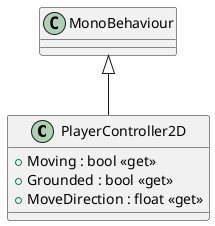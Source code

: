 @startuml
class PlayerController2D {
    + Moving : bool <<get>>
    + Grounded : bool <<get>>
    + MoveDirection : float <<get>>
}
MonoBehaviour <|-- PlayerController2D
@enduml
